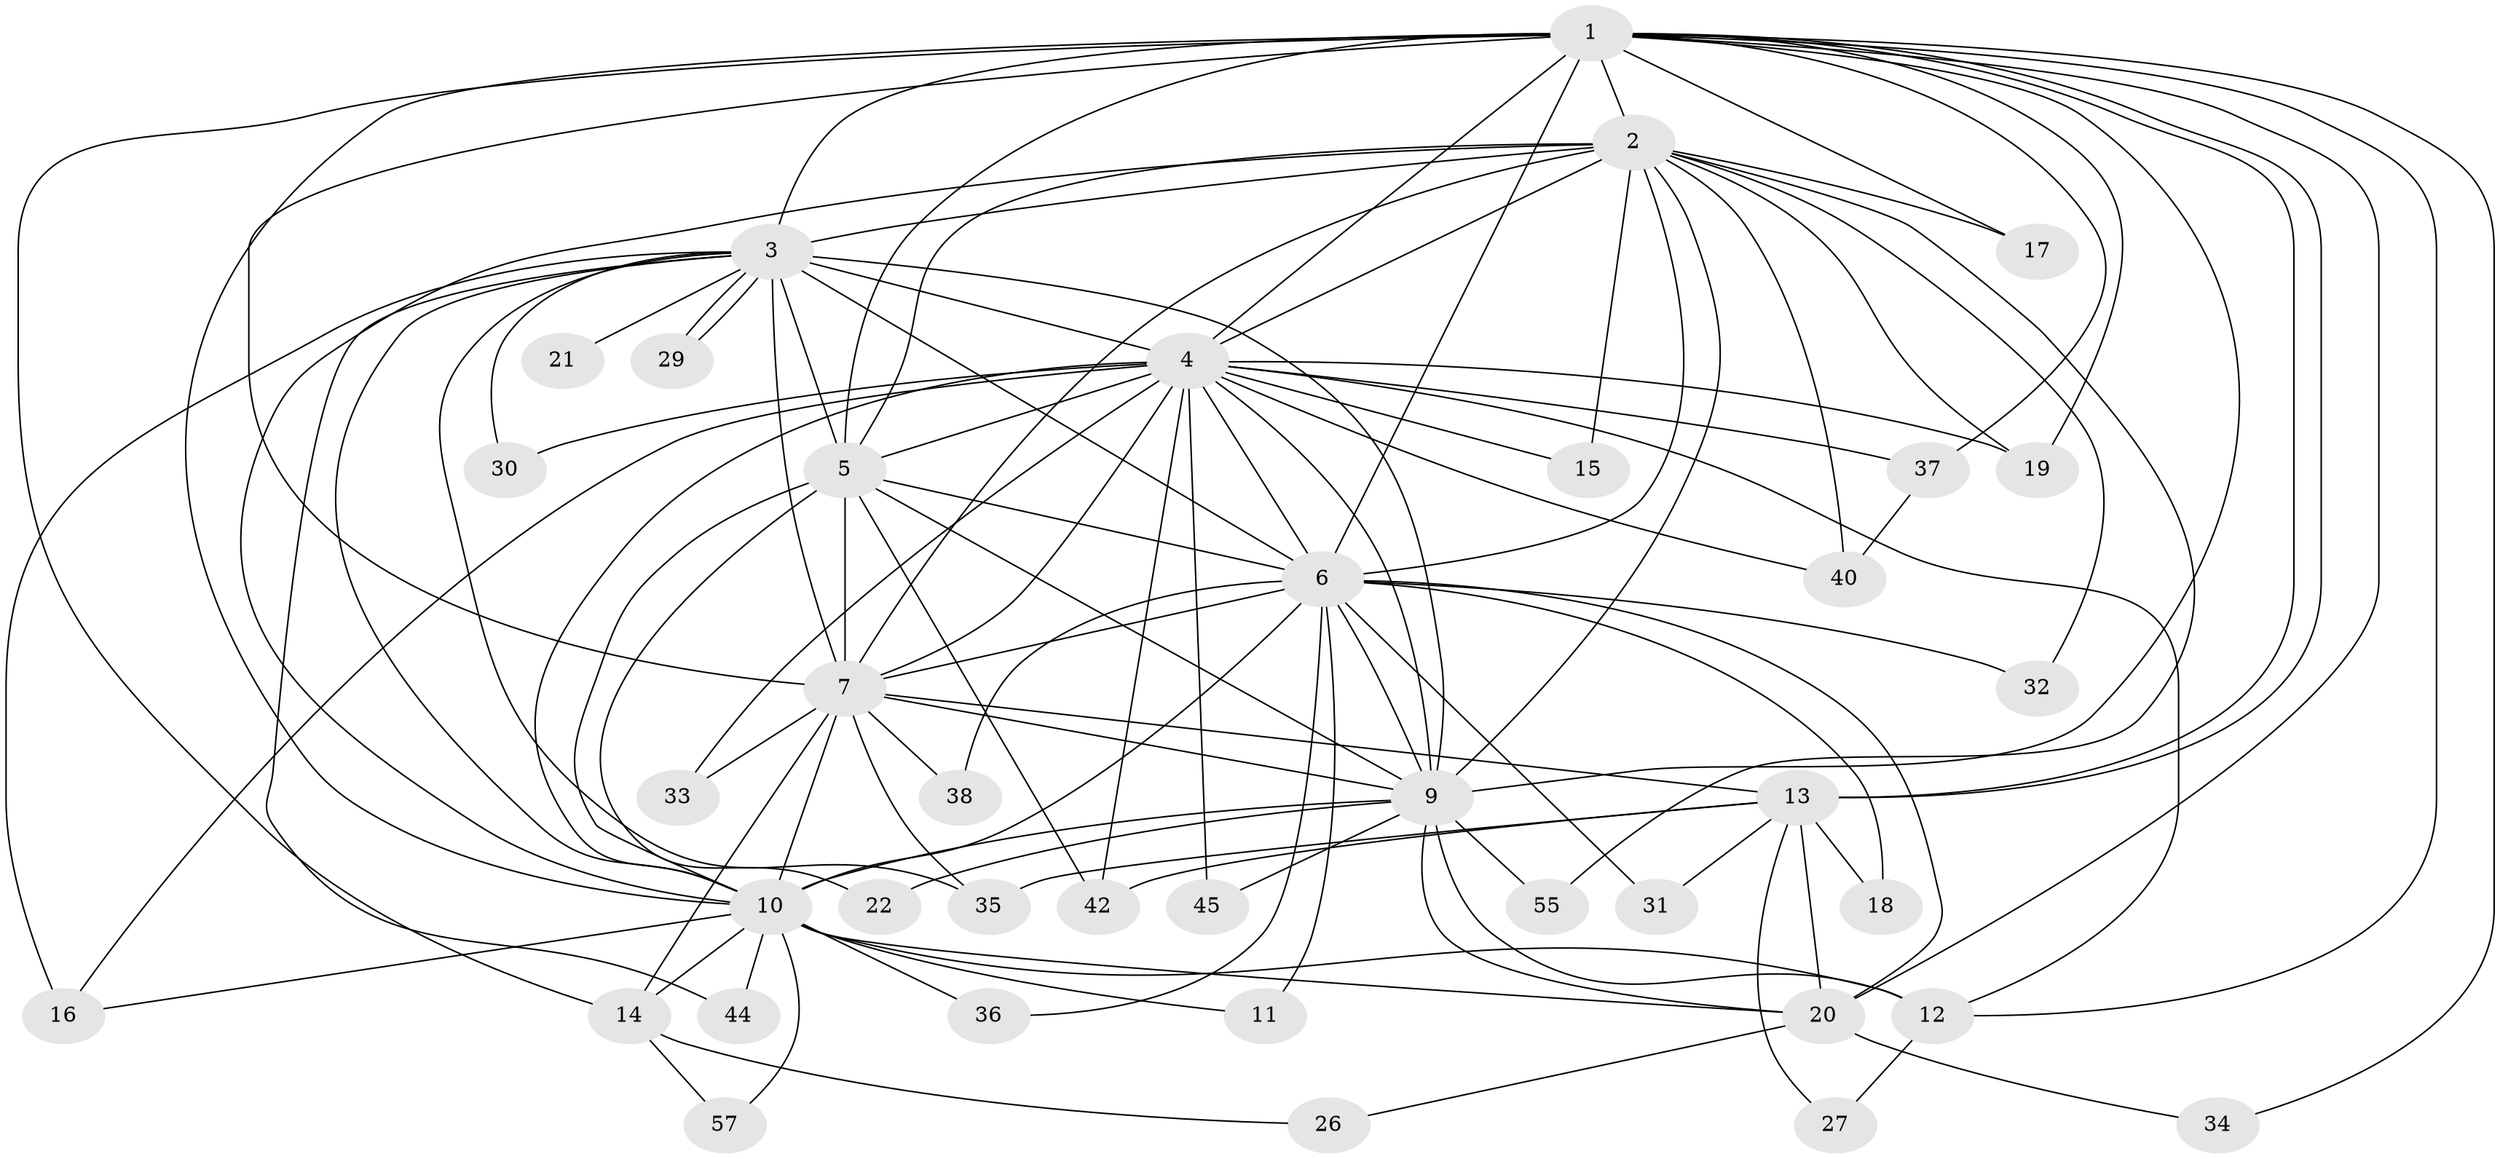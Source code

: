 // original degree distribution, {20: 0.03508771929824561, 15: 0.03508771929824561, 14: 0.05263157894736842, 16: 0.017543859649122806, 12: 0.017543859649122806, 18: 0.017543859649122806, 2: 0.5789473684210527, 3: 0.17543859649122806, 9: 0.017543859649122806, 5: 0.017543859649122806, 6: 0.017543859649122806, 4: 0.017543859649122806}
// Generated by graph-tools (version 1.1) at 2025/17/03/04/25 18:17:55]
// undirected, 39 vertices, 107 edges
graph export_dot {
graph [start="1"]
  node [color=gray90,style=filled];
  1;
  2;
  3 [super="+8+48"];
  4;
  5 [super="+56+51+54"];
  6;
  7 [super="+28+39+53"];
  9;
  10;
  11;
  12 [super="+24"];
  13;
  14 [super="+25"];
  15;
  16 [super="+52"];
  17;
  18;
  19 [super="+41"];
  20 [super="+23"];
  21;
  22;
  26;
  27;
  29;
  30;
  31;
  32;
  33;
  34;
  35;
  36;
  37;
  38;
  40 [super="+43"];
  42 [super="+46"];
  44;
  45;
  55;
  57;
  1 -- 2;
  1 -- 3 [weight=2];
  1 -- 4;
  1 -- 5 [weight=2];
  1 -- 6;
  1 -- 7 [weight=2];
  1 -- 9;
  1 -- 10;
  1 -- 13;
  1 -- 13;
  1 -- 14;
  1 -- 17;
  1 -- 19;
  1 -- 34;
  1 -- 37;
  1 -- 12;
  1 -- 20;
  2 -- 3 [weight=2];
  2 -- 4;
  2 -- 5;
  2 -- 6;
  2 -- 7;
  2 -- 9;
  2 -- 10;
  2 -- 15;
  2 -- 17;
  2 -- 19;
  2 -- 32;
  2 -- 55;
  2 -- 40;
  3 -- 4 [weight=2];
  3 -- 5 [weight=2];
  3 -- 6 [weight=2];
  3 -- 7 [weight=2];
  3 -- 9 [weight=2];
  3 -- 10 [weight=2];
  3 -- 21 [weight=2];
  3 -- 29;
  3 -- 29;
  3 -- 30;
  3 -- 44;
  3 -- 16;
  3 -- 35;
  4 -- 5 [weight=2];
  4 -- 6;
  4 -- 7;
  4 -- 9;
  4 -- 10;
  4 -- 15;
  4 -- 30;
  4 -- 33;
  4 -- 37;
  4 -- 40;
  4 -- 42;
  4 -- 45;
  4 -- 12;
  4 -- 16;
  4 -- 19;
  5 -- 6;
  5 -- 7;
  5 -- 9;
  5 -- 10 [weight=2];
  5 -- 22;
  5 -- 42;
  6 -- 7;
  6 -- 9;
  6 -- 10;
  6 -- 11;
  6 -- 18;
  6 -- 31;
  6 -- 32;
  6 -- 36;
  6 -- 38;
  6 -- 20;
  7 -- 9;
  7 -- 10;
  7 -- 14 [weight=2];
  7 -- 33;
  7 -- 38;
  7 -- 35;
  7 -- 13;
  9 -- 10;
  9 -- 12;
  9 -- 20;
  9 -- 22;
  9 -- 45;
  9 -- 55;
  10 -- 11;
  10 -- 12;
  10 -- 16;
  10 -- 36;
  10 -- 44;
  10 -- 57;
  10 -- 14;
  10 -- 20;
  12 -- 27;
  13 -- 18;
  13 -- 20;
  13 -- 27;
  13 -- 31;
  13 -- 35;
  13 -- 42;
  14 -- 26;
  14 -- 57;
  20 -- 34;
  20 -- 26;
  37 -- 40;
}
